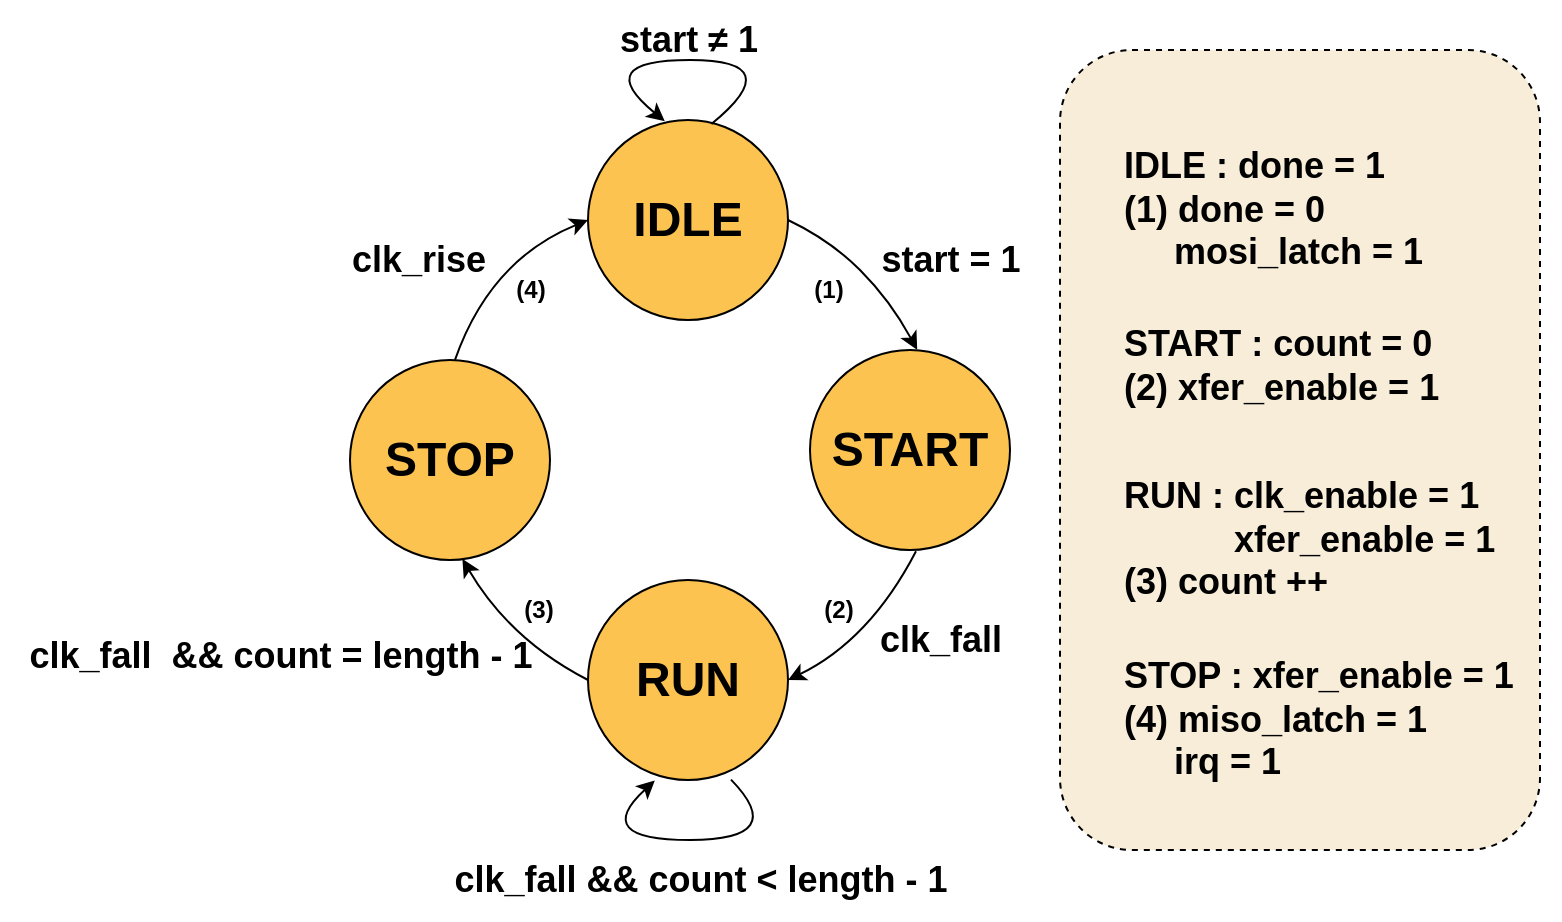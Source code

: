 <mxfile version="24.7.17">
  <diagram name="第 1 页" id="pgSVYNra7iUVkJdokIgh">
    <mxGraphModel dx="979" dy="1071" grid="1" gridSize="10" guides="1" tooltips="1" connect="1" arrows="1" fold="1" page="1" pageScale="1" pageWidth="827" pageHeight="1169" math="0" shadow="0">
      <root>
        <mxCell id="0" />
        <mxCell id="1" parent="0" />
        <mxCell id="VVkN6qEgvLP_JmZQR98Y-14" value="&lt;span style=&quot;font-size: 18px;&quot;&gt;&lt;b&gt;start = 1&lt;/b&gt;&lt;/span&gt;" style="text;html=1;align=center;verticalAlign=middle;resizable=0;points=[];autosize=1;strokeColor=none;fillColor=none;" parent="1" vertex="1">
          <mxGeometry x="440" y="330" width="90" height="40" as="geometry" />
        </mxCell>
        <mxCell id="VVkN6qEgvLP_JmZQR98Y-25" value="&lt;span style=&quot;font-size: 18px;&quot;&gt;&lt;b&gt;clk_fall&lt;/b&gt;&lt;/span&gt;" style="text;html=1;align=center;verticalAlign=middle;resizable=0;points=[];autosize=1;strokeColor=none;fillColor=none;" parent="1" vertex="1">
          <mxGeometry x="440" y="520" width="80" height="40" as="geometry" />
        </mxCell>
        <mxCell id="VVkN6qEgvLP_JmZQR98Y-30" value="&lt;font style=&quot;font-size: 24px;&quot;&gt;&lt;b&gt;IDLE&lt;/b&gt;&lt;/font&gt;" style="ellipse;whiteSpace=wrap;html=1;aspect=fixed;fillColor=#FCC351;" parent="1" vertex="1">
          <mxGeometry x="304" y="280" width="100" height="100" as="geometry" />
        </mxCell>
        <mxCell id="VVkN6qEgvLP_JmZQR98Y-31" value="&lt;font style=&quot;font-size: 24px;&quot;&gt;&lt;b&gt;START&lt;/b&gt;&lt;/font&gt;" style="ellipse;whiteSpace=wrap;html=1;aspect=fixed;fillColor=#FCC351;" parent="1" vertex="1">
          <mxGeometry x="415" y="395" width="100" height="100" as="geometry" />
        </mxCell>
        <mxCell id="VVkN6qEgvLP_JmZQR98Y-32" value="&lt;font style=&quot;font-size: 24px;&quot;&gt;&lt;b&gt;RUN&lt;/b&gt;&lt;/font&gt;" style="ellipse;whiteSpace=wrap;html=1;aspect=fixed;fillColor=#FCC351;" parent="1" vertex="1">
          <mxGeometry x="304" y="510" width="100" height="100" as="geometry" />
        </mxCell>
        <mxCell id="VVkN6qEgvLP_JmZQR98Y-33" value="&lt;font style=&quot;font-size: 24px;&quot;&gt;&lt;b&gt;STOP&lt;/b&gt;&lt;/font&gt;" style="ellipse;whiteSpace=wrap;html=1;aspect=fixed;fillColor=#FCC351;" parent="1" vertex="1">
          <mxGeometry x="185" y="400" width="100" height="100" as="geometry" />
        </mxCell>
        <mxCell id="VVkN6qEgvLP_JmZQR98Y-36" value="" style="curved=1;endArrow=classic;html=1;rounded=0;exitX=1;exitY=0.5;exitDx=0;exitDy=0;entryX=0.536;entryY=-0.001;entryDx=0;entryDy=0;entryPerimeter=0;" parent="1" source="VVkN6qEgvLP_JmZQR98Y-30" target="VVkN6qEgvLP_JmZQR98Y-31" edge="1">
          <mxGeometry width="50" height="50" relative="1" as="geometry">
            <mxPoint x="355" y="350" as="sourcePoint" />
            <mxPoint x="405" y="300" as="targetPoint" />
            <Array as="points">
              <mxPoint x="425" y="340" />
              <mxPoint x="455" y="370" />
            </Array>
          </mxGeometry>
        </mxCell>
        <mxCell id="VVkN6qEgvLP_JmZQR98Y-37" value="" style="curved=1;endArrow=classic;html=1;rounded=0;exitX=0.53;exitY=1.006;exitDx=0;exitDy=0;entryX=1;entryY=0.5;entryDx=0;entryDy=0;exitPerimeter=0;" parent="1" source="VVkN6qEgvLP_JmZQR98Y-31" target="VVkN6qEgvLP_JmZQR98Y-32" edge="1">
          <mxGeometry width="50" height="50" relative="1" as="geometry">
            <mxPoint x="305" y="510" as="sourcePoint" />
            <mxPoint x="355" y="460" as="targetPoint" />
            <Array as="points">
              <mxPoint x="445" y="540" />
            </Array>
          </mxGeometry>
        </mxCell>
        <mxCell id="VVkN6qEgvLP_JmZQR98Y-38" value="" style="curved=1;endArrow=classic;html=1;rounded=0;exitX=0;exitY=0.5;exitDx=0;exitDy=0;entryX=0.562;entryY=0.995;entryDx=0;entryDy=0;entryPerimeter=0;" parent="1" source="VVkN6qEgvLP_JmZQR98Y-32" target="VVkN6qEgvLP_JmZQR98Y-33" edge="1">
          <mxGeometry width="50" height="50" relative="1" as="geometry">
            <mxPoint x="335" y="580" as="sourcePoint" />
            <mxPoint x="385" y="530" as="targetPoint" />
            <Array as="points">
              <mxPoint x="265" y="540" />
            </Array>
          </mxGeometry>
        </mxCell>
        <mxCell id="VVkN6qEgvLP_JmZQR98Y-42" value="" style="curved=1;endArrow=classic;html=1;rounded=0;exitX=0.525;exitY=-0.001;exitDx=0;exitDy=0;entryX=0;entryY=0.5;entryDx=0;entryDy=0;exitPerimeter=0;" parent="1" source="VVkN6qEgvLP_JmZQR98Y-33" target="VVkN6qEgvLP_JmZQR98Y-30" edge="1">
          <mxGeometry width="50" height="50" relative="1" as="geometry">
            <mxPoint x="240" y="400" as="sourcePoint" />
            <mxPoint x="304" y="336" as="targetPoint" />
            <Array as="points">
              <mxPoint x="255" y="350" />
            </Array>
          </mxGeometry>
        </mxCell>
        <mxCell id="VVkN6qEgvLP_JmZQR98Y-45" value="" style="curved=1;endArrow=classic;html=1;rounded=0;entryX=0.334;entryY=1.003;entryDx=0;entryDy=0;entryPerimeter=0;exitX=0.715;exitY=0.998;exitDx=0;exitDy=0;exitPerimeter=0;" parent="1" source="VVkN6qEgvLP_JmZQR98Y-32" target="VVkN6qEgvLP_JmZQR98Y-32" edge="1">
          <mxGeometry width="50" height="50" relative="1" as="geometry">
            <mxPoint x="384" y="750" as="sourcePoint" />
            <mxPoint x="434" y="700" as="targetPoint" />
            <Array as="points">
              <mxPoint x="405" y="640" />
              <mxPoint x="305" y="640" />
            </Array>
          </mxGeometry>
        </mxCell>
        <mxCell id="VVkN6qEgvLP_JmZQR98Y-53" value="&lt;span style=&quot;font-size: 18px;&quot;&gt;&lt;b&gt;clk_fall &amp;amp;&amp;amp; count &amp;lt; length - 1&lt;/b&gt;&lt;/span&gt;" style="text;html=1;align=center;verticalAlign=middle;resizable=0;points=[];autosize=1;strokeColor=none;fillColor=none;" parent="1" vertex="1">
          <mxGeometry x="225" y="640" width="270" height="40" as="geometry" />
        </mxCell>
        <mxCell id="VVkN6qEgvLP_JmZQR98Y-62" value="&lt;span style=&quot;font-size: 18px;&quot;&gt;&lt;b&gt;clk_fall&amp;nbsp; &amp;amp;&amp;amp; count = length - 1&lt;/b&gt;&lt;/span&gt;" style="text;html=1;align=center;verticalAlign=middle;resizable=0;points=[];autosize=1;strokeColor=none;fillColor=none;" parent="1" vertex="1">
          <mxGeometry x="10" y="527.51" width="280" height="40" as="geometry" />
        </mxCell>
        <mxCell id="VVkN6qEgvLP_JmZQR98Y-69" value="&lt;span style=&quot;font-size: 18px;&quot;&gt;&lt;b&gt;clk_rise&lt;/b&gt;&lt;/span&gt;" style="text;html=1;align=center;verticalAlign=middle;resizable=0;points=[];autosize=1;strokeColor=none;fillColor=none;" parent="1" vertex="1">
          <mxGeometry x="174" y="330" width="90" height="40" as="geometry" />
        </mxCell>
        <mxCell id="VVkN6qEgvLP_JmZQR98Y-77" value="" style="curved=1;endArrow=classic;html=1;rounded=0;entryX=0.384;entryY=0.006;entryDx=0;entryDy=0;entryPerimeter=0;exitX=0.617;exitY=0.02;exitDx=0;exitDy=0;exitPerimeter=0;" parent="1" source="VVkN6qEgvLP_JmZQR98Y-30" target="VVkN6qEgvLP_JmZQR98Y-30" edge="1">
          <mxGeometry width="50" height="50" relative="1" as="geometry">
            <mxPoint x="376" y="210" as="sourcePoint" />
            <mxPoint x="337" y="210" as="targetPoint" />
            <Array as="points">
              <mxPoint x="405" y="250" />
              <mxPoint x="305" y="250" />
            </Array>
          </mxGeometry>
        </mxCell>
        <mxCell id="VVkN6qEgvLP_JmZQR98Y-79" value="&lt;span style=&quot;font-size: 18px;&quot;&gt;&lt;b&gt;start ≠ 1&lt;/b&gt;&lt;/span&gt;" style="text;html=1;align=center;verticalAlign=middle;resizable=0;points=[];autosize=1;strokeColor=none;fillColor=none;" parent="1" vertex="1">
          <mxGeometry x="309" y="220" width="90" height="40" as="geometry" />
        </mxCell>
        <mxCell id="VVkN6qEgvLP_JmZQR98Y-84" value="" style="rounded=1;whiteSpace=wrap;html=1;dashed=1;fillColor=#F7EDD9;" parent="1" vertex="1">
          <mxGeometry x="540" y="245" width="240" height="400" as="geometry" />
        </mxCell>
        <mxCell id="VVkN6qEgvLP_JmZQR98Y-85" value="&lt;div style=&quot;&quot;&gt;&lt;b&gt;&lt;font style=&quot;background-color: initial; font-size: 18px;&quot;&gt;IDLE : done = 1&lt;/font&gt;&lt;span style=&quot;background-color: initial; font-size: 18px;&quot;&gt;&amp;nbsp;&lt;/span&gt;&lt;/b&gt;&lt;/div&gt;&lt;div&gt;&lt;font style=&quot;font-size: 18px;&quot;&gt;&lt;b&gt;&lt;div style=&quot;font-size: 12px;&quot;&gt;&lt;font style=&quot;font-size: 18px;&quot;&gt;(1) done = 0&lt;/font&gt;&lt;/div&gt;&lt;div style=&quot;font-size: 12px;&quot;&gt;&lt;font style=&quot;font-size: 18px;&quot;&gt;&amp;nbsp; &amp;nbsp; &amp;nbsp;mosi_latch = 1&amp;nbsp;&lt;/font&gt;&lt;/div&gt;&lt;/b&gt;&lt;/font&gt;&lt;/div&gt;" style="text;html=1;align=left;verticalAlign=middle;resizable=0;points=[];autosize=1;strokeColor=none;fillColor=none;" parent="1" vertex="1">
          <mxGeometry x="570" y="285" width="180" height="80" as="geometry" />
        </mxCell>
        <mxCell id="VVkN6qEgvLP_JmZQR98Y-91" value="&lt;div style=&quot;&quot;&gt;&lt;span style=&quot;font-size: 18px; background-color: initial;&quot;&gt;&lt;b&gt;RUN : clk_enable = 1&lt;/b&gt;&lt;/span&gt;&lt;/div&gt;&lt;div style=&quot;&quot;&gt;&lt;span style=&quot;font-size: 18px; background-color: initial;&quot;&gt;&lt;b&gt;&lt;span style=&quot;white-space: pre;&quot;&gt;&#x9;&lt;/span&gt;&amp;nbsp; &amp;nbsp;xfer_enable = 1&lt;/b&gt;&lt;/span&gt;&lt;/div&gt;&lt;div style=&quot;&quot;&gt;&lt;font style=&quot;font-size: 18px;&quot;&gt;&lt;b&gt;(3) count ++&lt;/b&gt;&lt;/font&gt;&lt;/div&gt;" style="text;html=1;align=left;verticalAlign=middle;resizable=0;points=[];autosize=1;strokeColor=none;fillColor=none;" parent="1" vertex="1">
          <mxGeometry x="570" y="450" width="210" height="80" as="geometry" />
        </mxCell>
        <mxCell id="VVkN6qEgvLP_JmZQR98Y-94" value="&lt;span style=&quot;font-size: 18px;&quot;&gt;&lt;b&gt;STOP : xfer_enable = 1&lt;/b&gt;&lt;/span&gt;&lt;div&gt;&lt;font style=&quot;font-size: 18px;&quot;&gt;&lt;b&gt;(4) miso_latch = 1&lt;/b&gt;&lt;/font&gt;&lt;/div&gt;&lt;div&gt;&lt;font style=&quot;font-size: 18px;&quot;&gt;&lt;b&gt;&amp;nbsp; &amp;nbsp; &amp;nbsp;irq = 1&lt;/b&gt;&lt;/font&gt;&lt;/div&gt;" style="text;html=1;align=left;verticalAlign=middle;resizable=0;points=[];autosize=1;strokeColor=none;fillColor=none;" parent="1" vertex="1">
          <mxGeometry x="570" y="540" width="220" height="80" as="geometry" />
        </mxCell>
        <mxCell id="VVkN6qEgvLP_JmZQR98Y-96" value="&lt;b&gt;(1)&lt;/b&gt;" style="text;html=1;align=center;verticalAlign=middle;resizable=0;points=[];autosize=1;strokeColor=none;fillColor=none;" parent="1" vertex="1">
          <mxGeometry x="404" y="350" width="40" height="30" as="geometry" />
        </mxCell>
        <mxCell id="VVkN6qEgvLP_JmZQR98Y-97" value="&lt;b&gt;(2)&lt;/b&gt;" style="text;html=1;align=center;verticalAlign=middle;resizable=0;points=[];autosize=1;strokeColor=none;fillColor=none;" parent="1" vertex="1">
          <mxGeometry x="409" y="510" width="40" height="30" as="geometry" />
        </mxCell>
        <mxCell id="VVkN6qEgvLP_JmZQR98Y-98" value="&lt;b&gt;(3)&lt;/b&gt;" style="text;html=1;align=center;verticalAlign=middle;resizable=0;points=[];autosize=1;strokeColor=none;fillColor=none;" parent="1" vertex="1">
          <mxGeometry x="259" y="510" width="40" height="30" as="geometry" />
        </mxCell>
        <mxCell id="VVkN6qEgvLP_JmZQR98Y-99" value="&lt;b&gt;(4)&lt;/b&gt;" style="text;html=1;align=center;verticalAlign=middle;resizable=0;points=[];autosize=1;strokeColor=none;fillColor=none;" parent="1" vertex="1">
          <mxGeometry x="255" y="350" width="40" height="30" as="geometry" />
        </mxCell>
        <mxCell id="VVkN6qEgvLP_JmZQR98Y-101" value="&lt;span style=&quot;color: rgb(0, 0, 0); font-family: Helvetica; font-size: 18px; font-style: normal; font-variant-ligatures: normal; font-variant-caps: normal; letter-spacing: normal; orphans: 2; text-align: left; text-indent: 0px; text-transform: none; widows: 2; word-spacing: 0px; -webkit-text-stroke-width: 0px; white-space: nowrap; text-decoration-thickness: initial; text-decoration-style: initial; text-decoration-color: initial; float: none; display: inline !important;&quot;&gt;&lt;b&gt;START : count = 0&lt;/b&gt;&lt;/span&gt;&lt;div&gt;&lt;span style=&quot;color: rgb(0, 0, 0); font-family: Helvetica; font-size: 18px; font-style: normal; font-variant-ligatures: normal; font-variant-caps: normal; letter-spacing: normal; orphans: 2; text-align: left; text-indent: 0px; text-transform: none; widows: 2; word-spacing: 0px; -webkit-text-stroke-width: 0px; white-space: nowrap; text-decoration-thickness: initial; text-decoration-style: initial; text-decoration-color: initial; float: none; display: inline !important;&quot;&gt;&lt;span style=&quot;text-align: center;&quot;&gt;&lt;b&gt;(2) xfer_enable = 1&lt;/b&gt;&lt;/span&gt;&lt;br&gt;&lt;/span&gt;&lt;/div&gt;" style="text;whiteSpace=wrap;html=1;fillColor=none;labelBackgroundColor=none;" parent="1" vertex="1">
          <mxGeometry x="570" y="375" width="180" height="50" as="geometry" />
        </mxCell>
      </root>
    </mxGraphModel>
  </diagram>
</mxfile>
